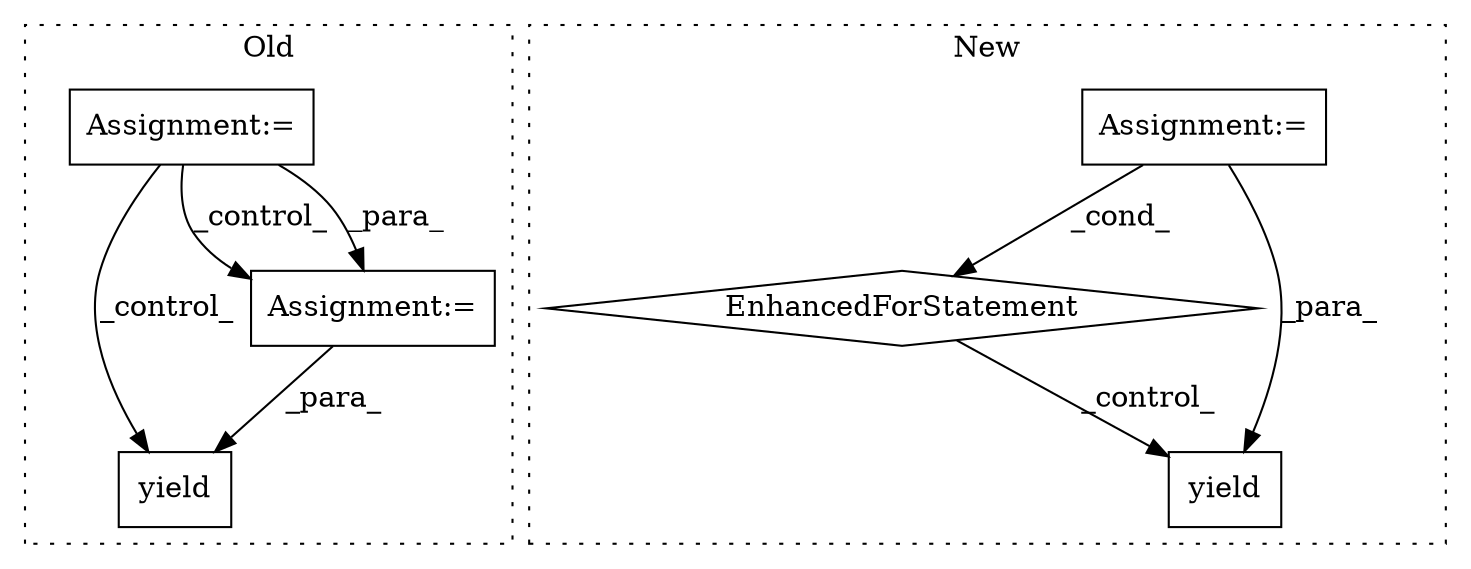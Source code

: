 digraph G {
subgraph cluster0 {
1 [label="yield" a="112" s="6381" l="7" shape="box"];
4 [label="Assignment:=" a="7" s="6275,6341" l="53,2" shape="box"];
5 [label="Assignment:=" a="7" s="6356" l="1" shape="box"];
label = "Old";
style="dotted";
}
subgraph cluster1 {
2 [label="EnhancedForStatement" a="70" s="6274,6352" l="57,2" shape="diamond"];
3 [label="Assignment:=" a="7" s="6263" l="3" shape="box"];
6 [label="yield" a="112" s="6364" l="7" shape="box"];
label = "New";
style="dotted";
}
2 -> 6 [label="_control_"];
3 -> 6 [label="_para_"];
3 -> 2 [label="_cond_"];
4 -> 1 [label="_control_"];
4 -> 5 [label="_control_"];
4 -> 5 [label="_para_"];
5 -> 1 [label="_para_"];
}